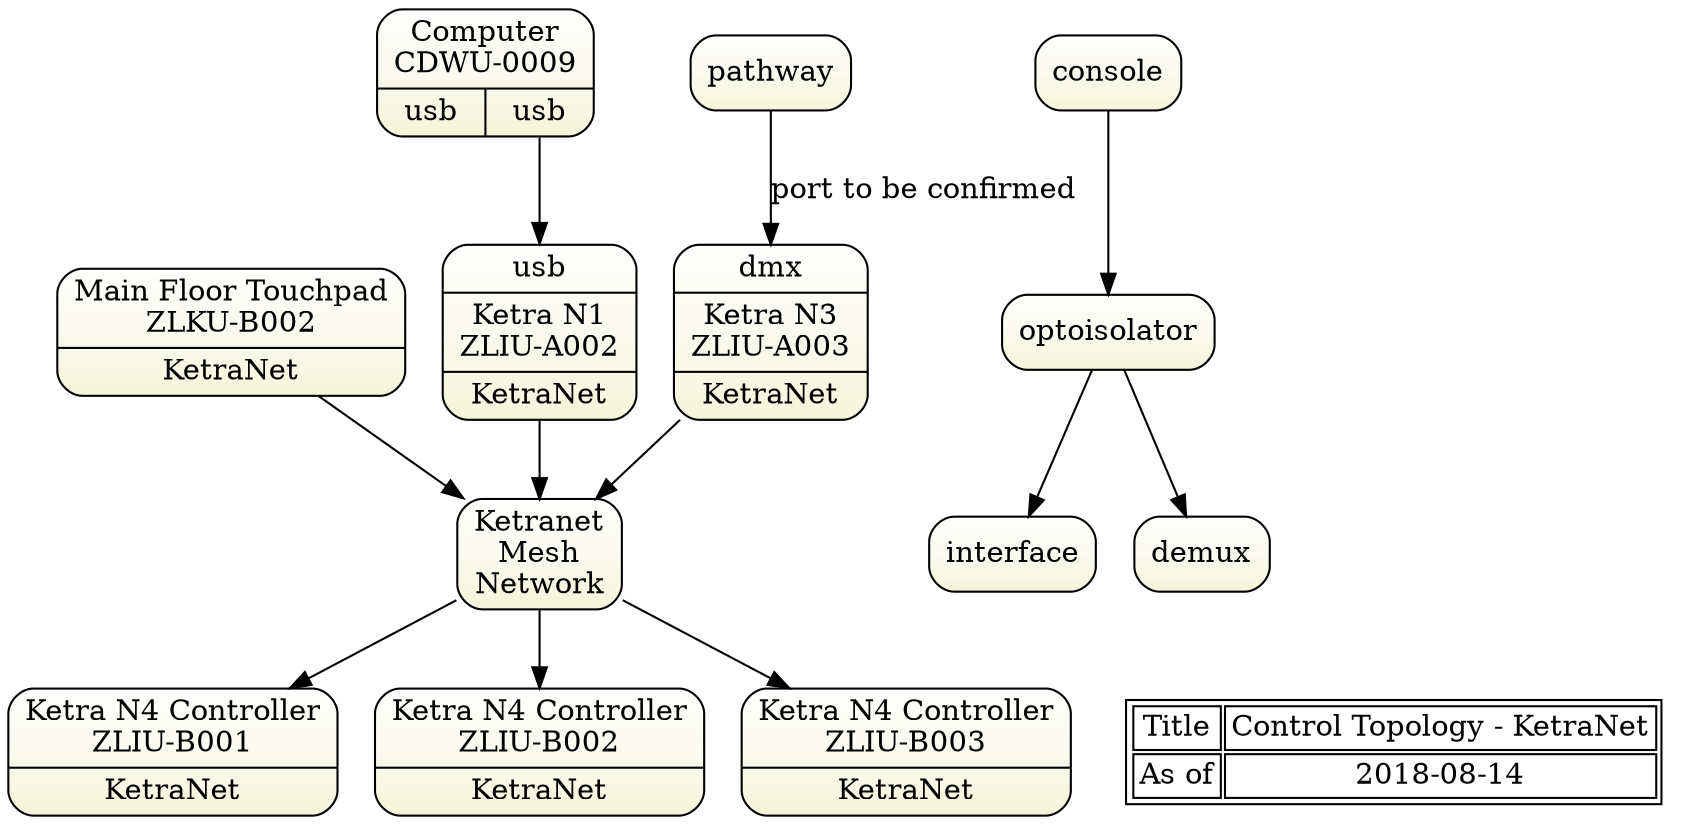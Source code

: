 digraph topology1 { 
graph [overlap = true, fontsize = 10, rankdir=TB 
      tooltip="Control Topology - KetraNet",
      fontname = Helvetica]

node [shape=Mrecord, tooltip="" , 
      fillcolor="white:beige" , style=filled  
      gradientangle=270]
      
 
touchpad [label="{Main Floor Touchpad\nZLKU-B002|KetraNet}"]

computer [label="{{Computer\nCDWU-0009}|{ <o1>usb|<o2>usb }}"]

n1 [label="{<i>usb|Ketra N1\nZLIU-A002|KetraNet}"]
computer:o2 -> n1:i

n3 [label="{<i>dmx|Ketra N3\nZLIU-A003|<o>KetraNet}"]

ketranet [label="Ketranet\nMesh\nNetwork"]

touchpad -> ketranet

pathway:o1 -> n3 [label="port to be confirmed"]
 

ketran4_1 [label="{<i>Ketra N4 Controller\nZLIU-B001|KetraNet}"] 
ketran4_2 [label="{<i>Ketra N4 Controller\nZLIU-B002|KetraNet}"] 
ketran4_3 [label="{<i>Ketra N4 Controller\nZLIU-B003|KetraNet}"] 

ketranet -> ketran4_1
ketranet -> ketran4_2
ketranet -> ketran4_3
n3       -> ketranet
n1       -> ketranet

console:dmx1 -> optoisolator:i1

optoisolator:o1 -> interface:dmx     
optoisolator:o2 -> demux:i
 
Node [shape=plaintext, fillcolor=white]
stamp [label= <<table>
<tr><td>Title</td>
    <td>Control Topology - KetraNet</td>
</tr>    
<tr><td>As of</td>
    <td>2018-08-14</td>
</tr>
   
</table>> ]  

{rank=same; stamp   ketran4_1 ketran4_2 ketran4_3}
{rank=same; console computer  }
{rank=same; n1 n3 touchpad}
 } 